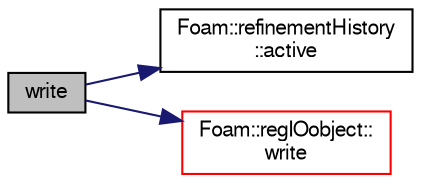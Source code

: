 digraph "write"
{
  bgcolor="transparent";
  edge [fontname="FreeSans",fontsize="10",labelfontname="FreeSans",labelfontsize="10"];
  node [fontname="FreeSans",fontsize="10",shape=record];
  rankdir="LR";
  Node8238 [label="write",height=0.2,width=0.4,color="black", fillcolor="grey75", style="filled", fontcolor="black"];
  Node8238 -> Node8239 [color="midnightblue",fontsize="10",style="solid",fontname="FreeSans"];
  Node8239 [label="Foam::refinementHistory\l::active",height=0.2,width=0.4,color="black",URL="$a21690.html#ad9735e23cb0888fb98e1c5893aecff7e",tooltip="Is there unrefinement history. Note that this will fall over if. "];
  Node8238 -> Node8240 [color="midnightblue",fontsize="10",style="solid",fontname="FreeSans"];
  Node8240 [label="Foam::regIOobject::\lwrite",height=0.2,width=0.4,color="red",URL="$a26334.html#ad48b7b943e88478c15879659cce7aebc",tooltip="Write using setting from DB. "];
}

